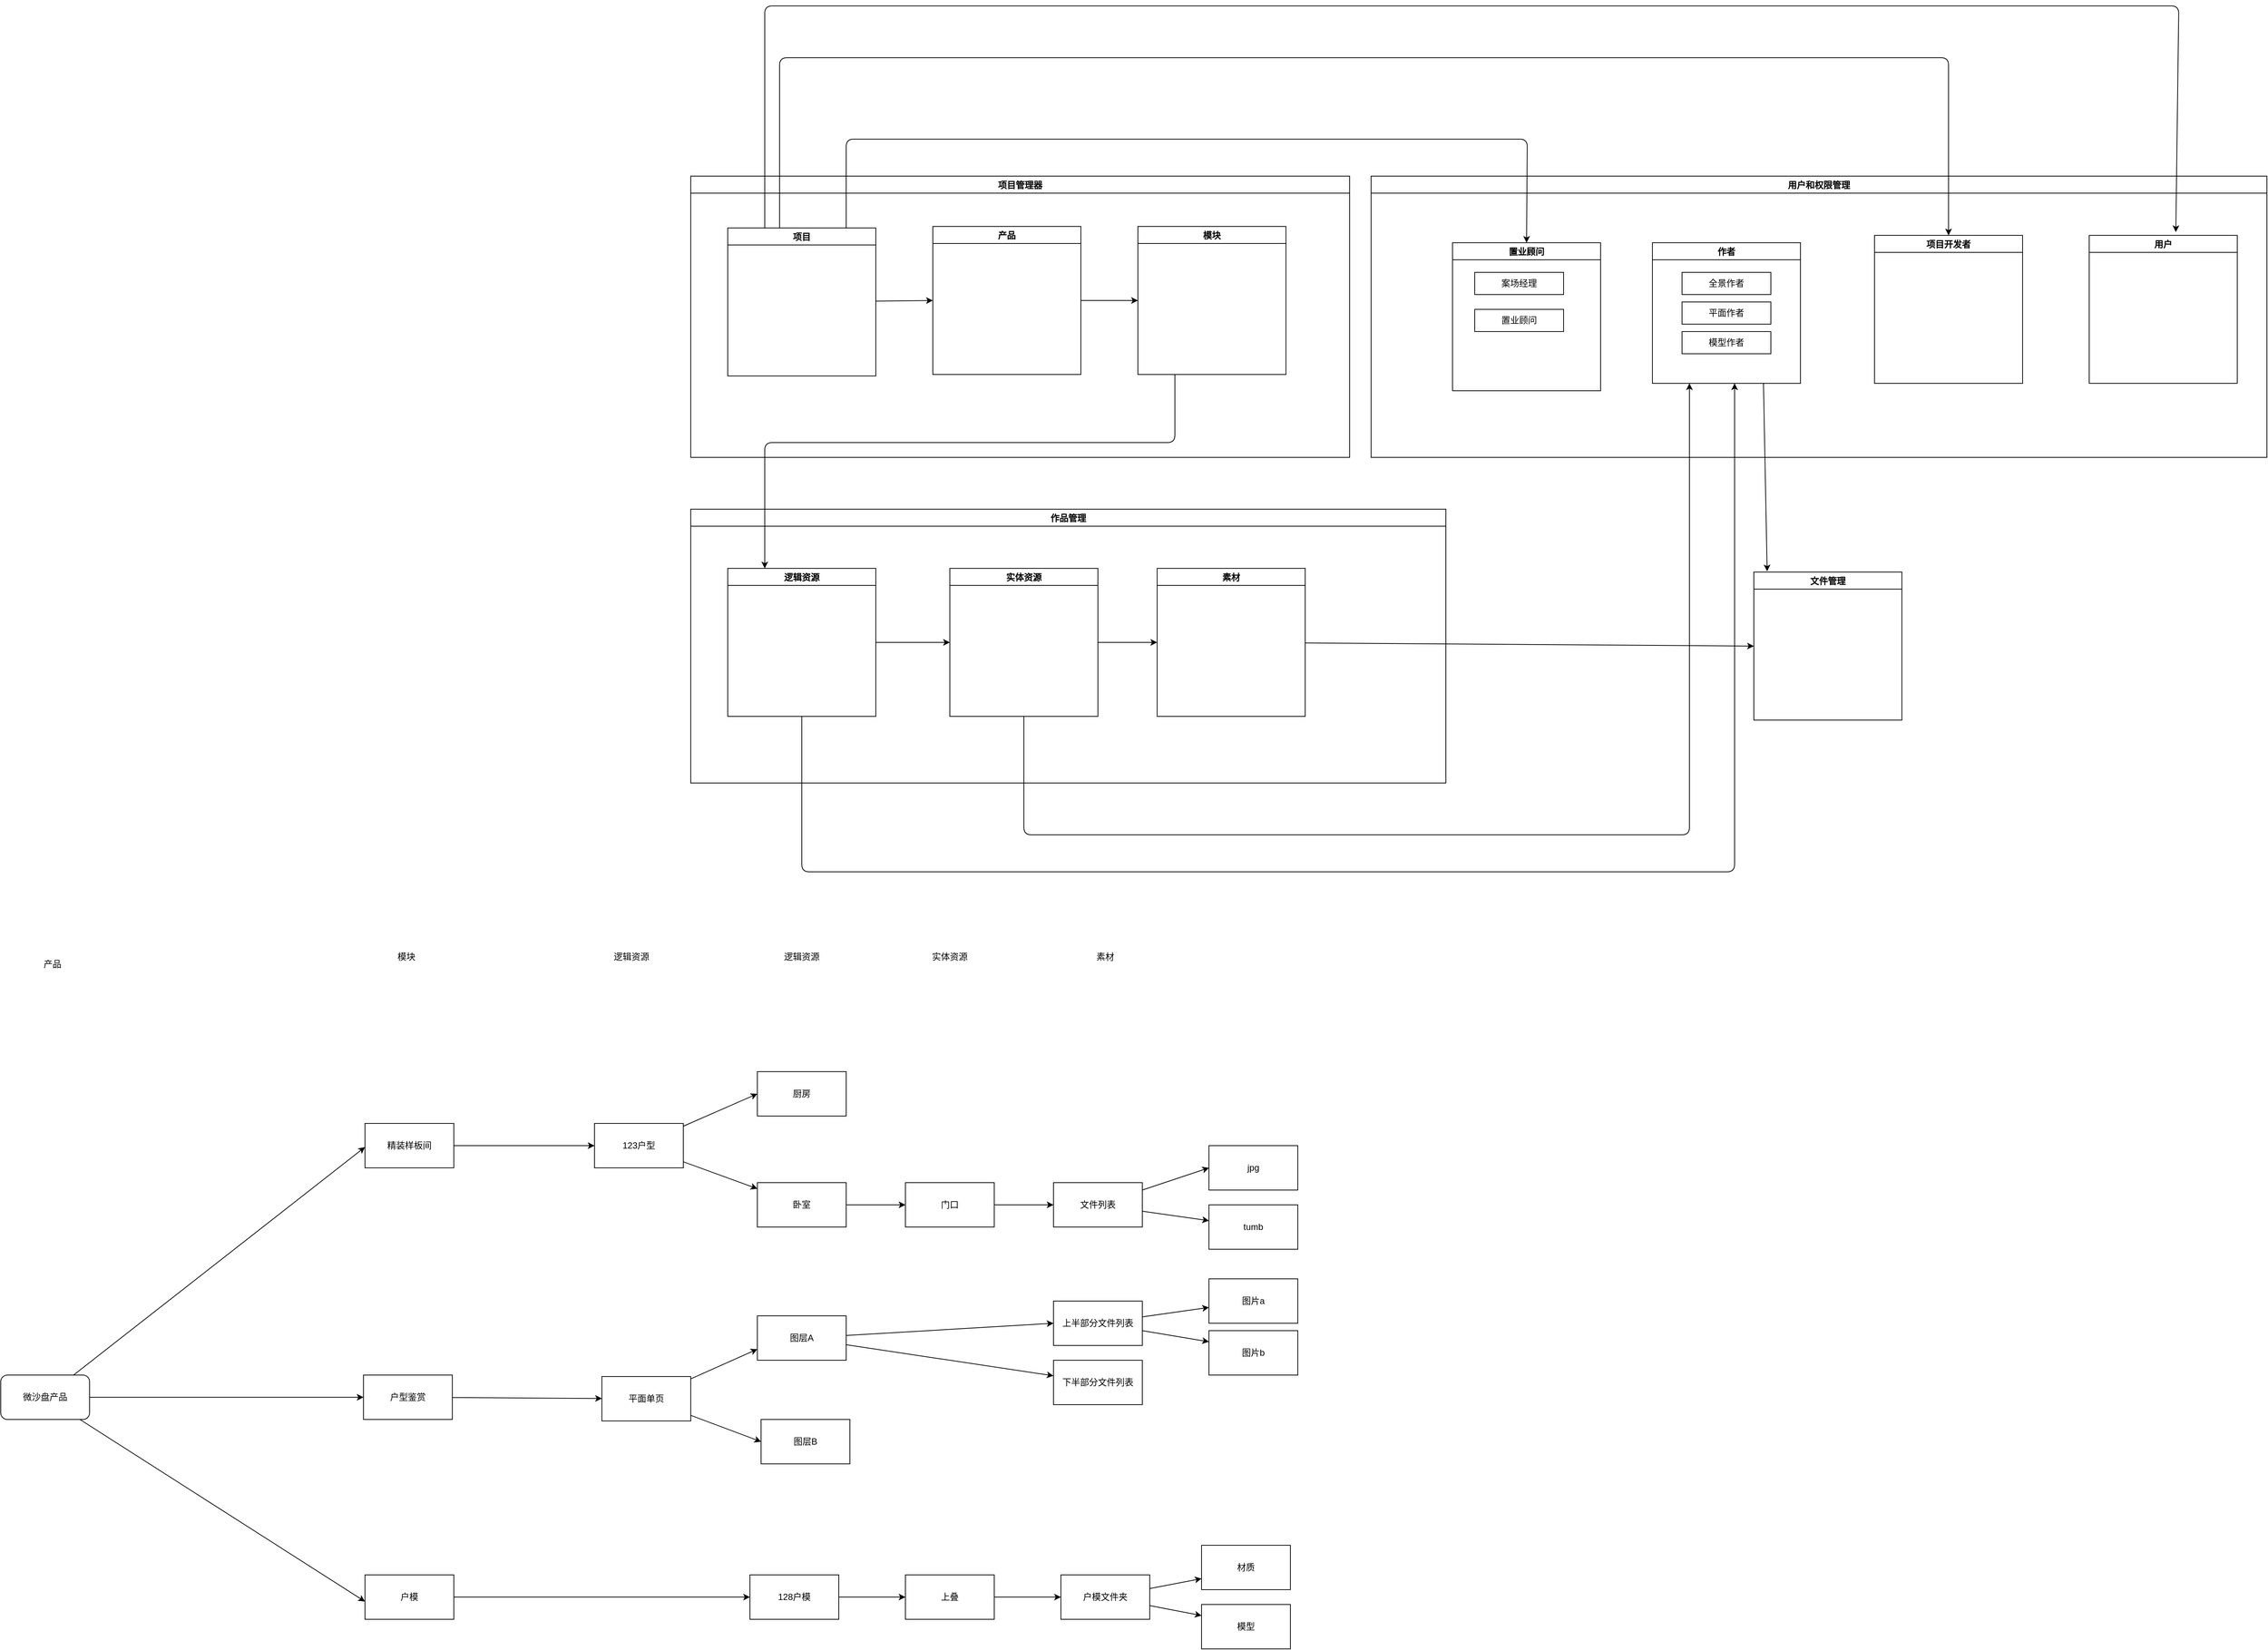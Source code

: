 <mxfile>
    <diagram id="Kt-FM6gjJIuRbhBBHHc5" name="第 1 页">
        <mxGraphModel dx="3436" dy="1608" grid="0" gridSize="10" guides="1" tooltips="1" connect="1" arrows="1" fold="1" page="0" pageScale="1" pageWidth="827" pageHeight="1169" math="0" shadow="0">
            <root>
                <mxCell id="0"/>
                <mxCell id="1" parent="0"/>
                <mxCell id="3" value="项目管理器" style="swimlane;" vertex="1" parent="1">
                    <mxGeometry x="40" y="110" width="890" height="380" as="geometry">
                        <mxRectangle x="40" y="110" width="90" height="23" as="alternateBounds"/>
                    </mxGeometry>
                </mxCell>
                <mxCell id="129" style="edgeStyle=none;html=1;entryX=0;entryY=0.5;entryDx=0;entryDy=0;" edge="1" parent="3" source="9" target="11">
                    <mxGeometry relative="1" as="geometry"/>
                </mxCell>
                <mxCell id="9" value="项目" style="swimlane;" vertex="1" parent="3">
                    <mxGeometry x="50" y="70" width="200" height="200" as="geometry"/>
                </mxCell>
                <mxCell id="10" value="模块" style="swimlane;" vertex="1" parent="3">
                    <mxGeometry x="604" y="68" width="200" height="200" as="geometry"/>
                </mxCell>
                <mxCell id="128" style="edgeStyle=none;html=1;entryX=0;entryY=0.5;entryDx=0;entryDy=0;" edge="1" parent="3" source="11" target="10">
                    <mxGeometry relative="1" as="geometry"/>
                </mxCell>
                <mxCell id="11" value="产品" style="swimlane;" vertex="1" parent="3">
                    <mxGeometry x="327" y="68" width="200" height="200" as="geometry"/>
                </mxCell>
                <mxCell id="15" value="用户和权限管理" style="swimlane;startSize=23;" vertex="1" parent="1">
                    <mxGeometry x="959" y="110" width="1210" height="380" as="geometry">
                        <mxRectangle x="960" y="110" width="80" height="23" as="alternateBounds"/>
                    </mxGeometry>
                </mxCell>
                <mxCell id="19" value="置业顾问" style="swimlane;" vertex="1" parent="15">
                    <mxGeometry x="110" y="90" width="200" height="200" as="geometry"/>
                </mxCell>
                <mxCell id="55" value="案场经理" style="rounded=0;whiteSpace=wrap;html=1;" vertex="1" parent="19">
                    <mxGeometry x="30" y="40" width="120" height="30" as="geometry"/>
                </mxCell>
                <mxCell id="56" value="置业顾问" style="rounded=0;whiteSpace=wrap;html=1;" vertex="1" parent="19">
                    <mxGeometry x="30" y="90" width="120" height="30" as="geometry"/>
                </mxCell>
                <mxCell id="20" value="用户" style="swimlane;" vertex="1" parent="15">
                    <mxGeometry x="970" y="80" width="200" height="200" as="geometry"/>
                </mxCell>
                <mxCell id="21" value="作者" style="swimlane;" vertex="1" parent="15">
                    <mxGeometry x="380" y="90" width="200" height="190" as="geometry"/>
                </mxCell>
                <mxCell id="57" value="全景作者" style="rounded=0;whiteSpace=wrap;html=1;" vertex="1" parent="21">
                    <mxGeometry x="40" y="40" width="120" height="30" as="geometry"/>
                </mxCell>
                <mxCell id="60" value="平面作者" style="rounded=0;whiteSpace=wrap;html=1;" vertex="1" parent="21">
                    <mxGeometry x="40" y="80" width="120" height="30" as="geometry"/>
                </mxCell>
                <mxCell id="61" value="模型作者" style="rounded=0;whiteSpace=wrap;html=1;" vertex="1" parent="21">
                    <mxGeometry x="40" y="120" width="120" height="30" as="geometry"/>
                </mxCell>
                <mxCell id="43" value="项目开发者" style="swimlane;" vertex="1" parent="15">
                    <mxGeometry x="680" y="80" width="200" height="200" as="geometry"/>
                </mxCell>
                <mxCell id="26" value="作品管理" style="swimlane;" vertex="1" parent="1">
                    <mxGeometry x="40" y="560" width="1020" height="370" as="geometry"/>
                </mxCell>
                <mxCell id="36" style="edgeStyle=none;html=1;entryX=0;entryY=0.5;entryDx=0;entryDy=0;" edge="1" parent="26" source="27" target="28">
                    <mxGeometry relative="1" as="geometry"/>
                </mxCell>
                <mxCell id="27" value="逻辑资源" style="swimlane;" vertex="1" parent="26">
                    <mxGeometry x="50" y="80" width="200" height="200" as="geometry"/>
                </mxCell>
                <mxCell id="96" style="edgeStyle=none;html=1;entryX=0;entryY=0.5;entryDx=0;entryDy=0;" edge="1" parent="26" source="28" target="95">
                    <mxGeometry relative="1" as="geometry"/>
                </mxCell>
                <mxCell id="28" value="实体资源" style="swimlane;startSize=23;" vertex="1" parent="26">
                    <mxGeometry x="350" y="80" width="200" height="200" as="geometry"/>
                </mxCell>
                <mxCell id="95" value="素材" style="swimlane;startSize=23;" vertex="1" parent="26">
                    <mxGeometry x="630" y="80" width="200" height="200" as="geometry"/>
                </mxCell>
                <mxCell id="40" style="edgeStyle=none;html=1;entryX=0.5;entryY=0;entryDx=0;entryDy=0;" edge="1" parent="1" target="19">
                    <mxGeometry relative="1" as="geometry">
                        <mxPoint x="250" y="180" as="sourcePoint"/>
                        <Array as="points">
                            <mxPoint x="250" y="60"/>
                            <mxPoint x="1170" y="60"/>
                        </Array>
                    </mxGeometry>
                </mxCell>
                <mxCell id="42" style="edgeStyle=none;html=1;" edge="1" parent="1" source="27">
                    <mxGeometry relative="1" as="geometry">
                        <mxPoint x="1450" y="390" as="targetPoint"/>
                        <Array as="points">
                            <mxPoint x="190" y="1050"/>
                            <mxPoint x="1450" y="1050"/>
                        </Array>
                    </mxGeometry>
                </mxCell>
                <mxCell id="46" style="edgeStyle=none;html=1;entryX=0.5;entryY=0;entryDx=0;entryDy=0;exitX=0.35;exitY=0;exitDx=0;exitDy=0;exitPerimeter=0;" edge="1" parent="1" source="9" target="43">
                    <mxGeometry relative="1" as="geometry">
                        <Array as="points">
                            <mxPoint x="160" y="-50"/>
                            <mxPoint x="1739" y="-50"/>
                        </Array>
                    </mxGeometry>
                </mxCell>
                <mxCell id="48" style="edgeStyle=none;html=1;entryX=0.585;entryY=-0.022;entryDx=0;entryDy=0;entryPerimeter=0;exitX=0.25;exitY=0;exitDx=0;exitDy=0;" edge="1" parent="1" source="9" target="20">
                    <mxGeometry relative="1" as="geometry">
                        <Array as="points">
                            <mxPoint x="140" y="-120"/>
                            <mxPoint x="2050" y="-120"/>
                        </Array>
                    </mxGeometry>
                </mxCell>
                <mxCell id="49" style="edgeStyle=none;html=1;exitX=0.25;exitY=1;exitDx=0;exitDy=0;entryX=0.25;entryY=0;entryDx=0;entryDy=0;" edge="1" parent="1" source="10" target="27">
                    <mxGeometry relative="1" as="geometry">
                        <Array as="points">
                            <mxPoint x="694" y="470"/>
                            <mxPoint x="140" y="470"/>
                        </Array>
                    </mxGeometry>
                </mxCell>
                <mxCell id="62" value="文件管理" style="swimlane;" vertex="1" parent="1">
                    <mxGeometry x="1476" y="645" width="200" height="200" as="geometry"/>
                </mxCell>
                <mxCell id="66" style="edgeStyle=none;html=1;entryX=0;entryY=0.5;entryDx=0;entryDy=0;" edge="1" parent="1" source="63" target="64">
                    <mxGeometry relative="1" as="geometry"/>
                </mxCell>
                <mxCell id="67" style="edgeStyle=none;html=1;" edge="1" parent="1" source="63" target="65">
                    <mxGeometry relative="1" as="geometry"/>
                </mxCell>
                <mxCell id="63" value="123户型" style="rounded=0;whiteSpace=wrap;html=1;" vertex="1" parent="1">
                    <mxGeometry x="-90" y="1390" width="120" height="60" as="geometry"/>
                </mxCell>
                <mxCell id="64" value="厨房" style="rounded=0;whiteSpace=wrap;html=1;" vertex="1" parent="1">
                    <mxGeometry x="130" y="1320" width="120" height="60" as="geometry"/>
                </mxCell>
                <mxCell id="102" style="edgeStyle=none;html=1;" edge="1" parent="1" source="65" target="101">
                    <mxGeometry relative="1" as="geometry"/>
                </mxCell>
                <mxCell id="65" value="卧室" style="rounded=0;whiteSpace=wrap;html=1;" vertex="1" parent="1">
                    <mxGeometry x="130" y="1470" width="120" height="60" as="geometry"/>
                </mxCell>
                <mxCell id="71" style="edgeStyle=none;html=1;entryX=0;entryY=0.75;entryDx=0;entryDy=0;" edge="1" parent="1" source="68" target="69">
                    <mxGeometry relative="1" as="geometry"/>
                </mxCell>
                <mxCell id="72" style="edgeStyle=none;html=1;entryX=0;entryY=0.5;entryDx=0;entryDy=0;" edge="1" parent="1" source="68" target="70">
                    <mxGeometry relative="1" as="geometry"/>
                </mxCell>
                <mxCell id="68" value="平面单页" style="rounded=0;whiteSpace=wrap;html=1;" vertex="1" parent="1">
                    <mxGeometry x="-80" y="1732" width="120" height="60" as="geometry"/>
                </mxCell>
                <mxCell id="75" style="edgeStyle=none;html=1;entryX=0;entryY=0.5;entryDx=0;entryDy=0;" edge="1" parent="1" source="69" target="73">
                    <mxGeometry relative="1" as="geometry"/>
                </mxCell>
                <mxCell id="76" style="edgeStyle=none;html=1;" edge="1" parent="1" source="69" target="74">
                    <mxGeometry relative="1" as="geometry"/>
                </mxCell>
                <mxCell id="69" value="图层A" style="rounded=0;whiteSpace=wrap;html=1;" vertex="1" parent="1">
                    <mxGeometry x="130" y="1650" width="120" height="60" as="geometry"/>
                </mxCell>
                <mxCell id="70" value="图层B" style="rounded=0;whiteSpace=wrap;html=1;" vertex="1" parent="1">
                    <mxGeometry x="135" y="1790" width="120" height="60" as="geometry"/>
                </mxCell>
                <mxCell id="81" style="edgeStyle=none;html=1;" edge="1" parent="1" source="73" target="79">
                    <mxGeometry relative="1" as="geometry"/>
                </mxCell>
                <mxCell id="82" style="edgeStyle=none;html=1;entryX=0;entryY=0.25;entryDx=0;entryDy=0;" edge="1" parent="1" source="73" target="80">
                    <mxGeometry relative="1" as="geometry"/>
                </mxCell>
                <mxCell id="73" value="上半部分文件列表" style="rounded=0;whiteSpace=wrap;html=1;" vertex="1" parent="1">
                    <mxGeometry x="530" y="1630" width="120" height="60" as="geometry"/>
                </mxCell>
                <mxCell id="74" value="下半部分文件列表" style="rounded=0;whiteSpace=wrap;html=1;" vertex="1" parent="1">
                    <mxGeometry x="530" y="1710" width="120" height="60" as="geometry"/>
                </mxCell>
                <mxCell id="85" style="edgeStyle=none;html=1;entryX=0;entryY=0.5;entryDx=0;entryDy=0;" edge="1" parent="1" source="77" target="83">
                    <mxGeometry relative="1" as="geometry"/>
                </mxCell>
                <mxCell id="86" style="edgeStyle=none;html=1;" edge="1" parent="1" source="77" target="84">
                    <mxGeometry relative="1" as="geometry"/>
                </mxCell>
                <mxCell id="77" value="文件列表" style="rounded=0;whiteSpace=wrap;html=1;" vertex="1" parent="1">
                    <mxGeometry x="530" y="1470" width="120" height="60" as="geometry"/>
                </mxCell>
                <mxCell id="79" value="图片a" style="rounded=0;whiteSpace=wrap;html=1;" vertex="1" parent="1">
                    <mxGeometry x="740" y="1600" width="120" height="60" as="geometry"/>
                </mxCell>
                <mxCell id="80" value="图片b" style="rounded=0;whiteSpace=wrap;html=1;" vertex="1" parent="1">
                    <mxGeometry x="740" y="1670" width="120" height="60" as="geometry"/>
                </mxCell>
                <mxCell id="83" value="jpg" style="rounded=0;whiteSpace=wrap;html=1;" vertex="1" parent="1">
                    <mxGeometry x="740" y="1420" width="120" height="60" as="geometry"/>
                </mxCell>
                <mxCell id="84" value="tumb" style="rounded=0;whiteSpace=wrap;html=1;" vertex="1" parent="1">
                    <mxGeometry x="740" y="1500" width="120" height="60" as="geometry"/>
                </mxCell>
                <mxCell id="106" style="edgeStyle=none;html=1;entryX=0;entryY=0.5;entryDx=0;entryDy=0;" edge="1" parent="1" source="87" target="104">
                    <mxGeometry relative="1" as="geometry"/>
                </mxCell>
                <mxCell id="87" value="128户模" style="rounded=0;whiteSpace=wrap;html=1;" vertex="1" parent="1">
                    <mxGeometry x="120" y="2000" width="120" height="60" as="geometry"/>
                </mxCell>
                <mxCell id="92" style="edgeStyle=none;html=1;entryX=0;entryY=0.75;entryDx=0;entryDy=0;" edge="1" parent="1" source="88" target="89">
                    <mxGeometry relative="1" as="geometry"/>
                </mxCell>
                <mxCell id="93" style="edgeStyle=none;html=1;entryX=0;entryY=0.25;entryDx=0;entryDy=0;" edge="1" parent="1" source="88" target="90">
                    <mxGeometry relative="1" as="geometry"/>
                </mxCell>
                <mxCell id="88" value="户模文件夹" style="rounded=0;whiteSpace=wrap;html=1;" vertex="1" parent="1">
                    <mxGeometry x="540" y="2000" width="120" height="60" as="geometry"/>
                </mxCell>
                <mxCell id="89" value="材质" style="rounded=0;whiteSpace=wrap;html=1;" vertex="1" parent="1">
                    <mxGeometry x="730" y="1960" width="120" height="60" as="geometry"/>
                </mxCell>
                <mxCell id="90" value="模型" style="rounded=0;whiteSpace=wrap;html=1;" vertex="1" parent="1">
                    <mxGeometry x="730" y="2040" width="120" height="60" as="geometry"/>
                </mxCell>
                <mxCell id="97" value="逻辑资源" style="text;html=1;strokeColor=none;fillColor=none;align=center;verticalAlign=middle;whiteSpace=wrap;rounded=0;" vertex="1" parent="1">
                    <mxGeometry x="-70" y="1150" width="60" height="30" as="geometry"/>
                </mxCell>
                <mxCell id="98" value="素材" style="text;html=1;strokeColor=none;fillColor=none;align=center;verticalAlign=middle;whiteSpace=wrap;rounded=0;" vertex="1" parent="1">
                    <mxGeometry x="570" y="1150" width="60" height="30" as="geometry"/>
                </mxCell>
                <mxCell id="103" style="edgeStyle=none;html=1;" edge="1" parent="1" source="101" target="77">
                    <mxGeometry relative="1" as="geometry"/>
                </mxCell>
                <mxCell id="101" value="门口" style="rounded=0;whiteSpace=wrap;html=1;" vertex="1" parent="1">
                    <mxGeometry x="330" y="1470" width="120" height="60" as="geometry"/>
                </mxCell>
                <mxCell id="105" style="edgeStyle=none;html=1;entryX=0;entryY=0.5;entryDx=0;entryDy=0;" edge="1" parent="1" source="104" target="88">
                    <mxGeometry relative="1" as="geometry"/>
                </mxCell>
                <mxCell id="104" value="上叠" style="rounded=0;whiteSpace=wrap;html=1;" vertex="1" parent="1">
                    <mxGeometry x="330" y="2000" width="120" height="60" as="geometry"/>
                </mxCell>
                <mxCell id="109" style="edgeStyle=none;html=1;entryX=0;entryY=0.5;entryDx=0;entryDy=0;" edge="1" parent="1" source="108" target="63">
                    <mxGeometry relative="1" as="geometry"/>
                </mxCell>
                <mxCell id="108" value="精装样板间" style="rounded=0;whiteSpace=wrap;html=1;" vertex="1" parent="1">
                    <mxGeometry x="-400" y="1390" width="120" height="60" as="geometry"/>
                </mxCell>
                <mxCell id="111" style="edgeStyle=none;html=1;" edge="1" parent="1" source="110" target="68">
                    <mxGeometry relative="1" as="geometry"/>
                </mxCell>
                <mxCell id="110" value="户型鉴赏" style="rounded=0;whiteSpace=wrap;html=1;" vertex="1" parent="1">
                    <mxGeometry x="-402" y="1730" width="120" height="60" as="geometry"/>
                </mxCell>
                <mxCell id="113" style="edgeStyle=none;html=1;" edge="1" parent="1" source="112" target="87">
                    <mxGeometry relative="1" as="geometry"/>
                </mxCell>
                <mxCell id="112" value="户模" style="rounded=0;whiteSpace=wrap;html=1;" vertex="1" parent="1">
                    <mxGeometry x="-400" y="2000" width="120" height="60" as="geometry"/>
                </mxCell>
                <mxCell id="114" value="逻辑资源" style="text;html=1;strokeColor=none;fillColor=none;align=center;verticalAlign=middle;whiteSpace=wrap;rounded=0;" vertex="1" parent="1">
                    <mxGeometry x="160" y="1150" width="60" height="30" as="geometry"/>
                </mxCell>
                <mxCell id="116" value="实体资源" style="text;html=1;strokeColor=none;fillColor=none;align=center;verticalAlign=middle;whiteSpace=wrap;rounded=0;" vertex="1" parent="1">
                    <mxGeometry x="360" y="1150" width="60" height="30" as="geometry"/>
                </mxCell>
                <mxCell id="119" style="edgeStyle=none;html=1;entryX=0;entryY=0.5;entryDx=0;entryDy=0;" edge="1" parent="1" source="95" target="62">
                    <mxGeometry relative="1" as="geometry"/>
                </mxCell>
                <mxCell id="122" style="edgeStyle=none;html=1;entryX=0.25;entryY=1;entryDx=0;entryDy=0;" edge="1" parent="1" source="28" target="21">
                    <mxGeometry relative="1" as="geometry">
                        <Array as="points">
                            <mxPoint x="490" y="1000"/>
                            <mxPoint x="1389" y="1000"/>
                        </Array>
                    </mxGeometry>
                </mxCell>
                <mxCell id="123" style="edgeStyle=none;html=1;exitX=0.75;exitY=1;exitDx=0;exitDy=0;" edge="1" parent="1" source="21">
                    <mxGeometry relative="1" as="geometry">
                        <mxPoint x="1494" y="644" as="targetPoint"/>
                    </mxGeometry>
                </mxCell>
                <mxCell id="131" value="模块" style="text;html=1;strokeColor=none;fillColor=none;align=center;verticalAlign=middle;whiteSpace=wrap;rounded=0;" vertex="1" parent="1">
                    <mxGeometry x="-374" y="1150" width="60" height="30" as="geometry"/>
                </mxCell>
                <mxCell id="133" style="edgeStyle=none;html=1;entryX=0;entryY=0.533;entryDx=0;entryDy=0;entryPerimeter=0;" edge="1" parent="1" source="132" target="108">
                    <mxGeometry relative="1" as="geometry"/>
                </mxCell>
                <mxCell id="134" style="edgeStyle=none;html=1;entryX=0;entryY=0.5;entryDx=0;entryDy=0;" edge="1" parent="1" source="132" target="110">
                    <mxGeometry relative="1" as="geometry"/>
                </mxCell>
                <mxCell id="135" style="edgeStyle=none;html=1;entryX=0;entryY=0.6;entryDx=0;entryDy=0;entryPerimeter=0;" edge="1" parent="1" source="132" target="112">
                    <mxGeometry relative="1" as="geometry"/>
                </mxCell>
                <mxCell id="132" value="微沙盘产品" style="rounded=1;whiteSpace=wrap;html=1;" vertex="1" parent="1">
                    <mxGeometry x="-892" y="1730" width="120" height="60" as="geometry"/>
                </mxCell>
                <mxCell id="136" value="产品" style="text;html=1;strokeColor=none;fillColor=none;align=center;verticalAlign=middle;whiteSpace=wrap;rounded=0;" vertex="1" parent="1">
                    <mxGeometry x="-852" y="1160" width="60" height="30" as="geometry"/>
                </mxCell>
            </root>
        </mxGraphModel>
    </diagram>
</mxfile>